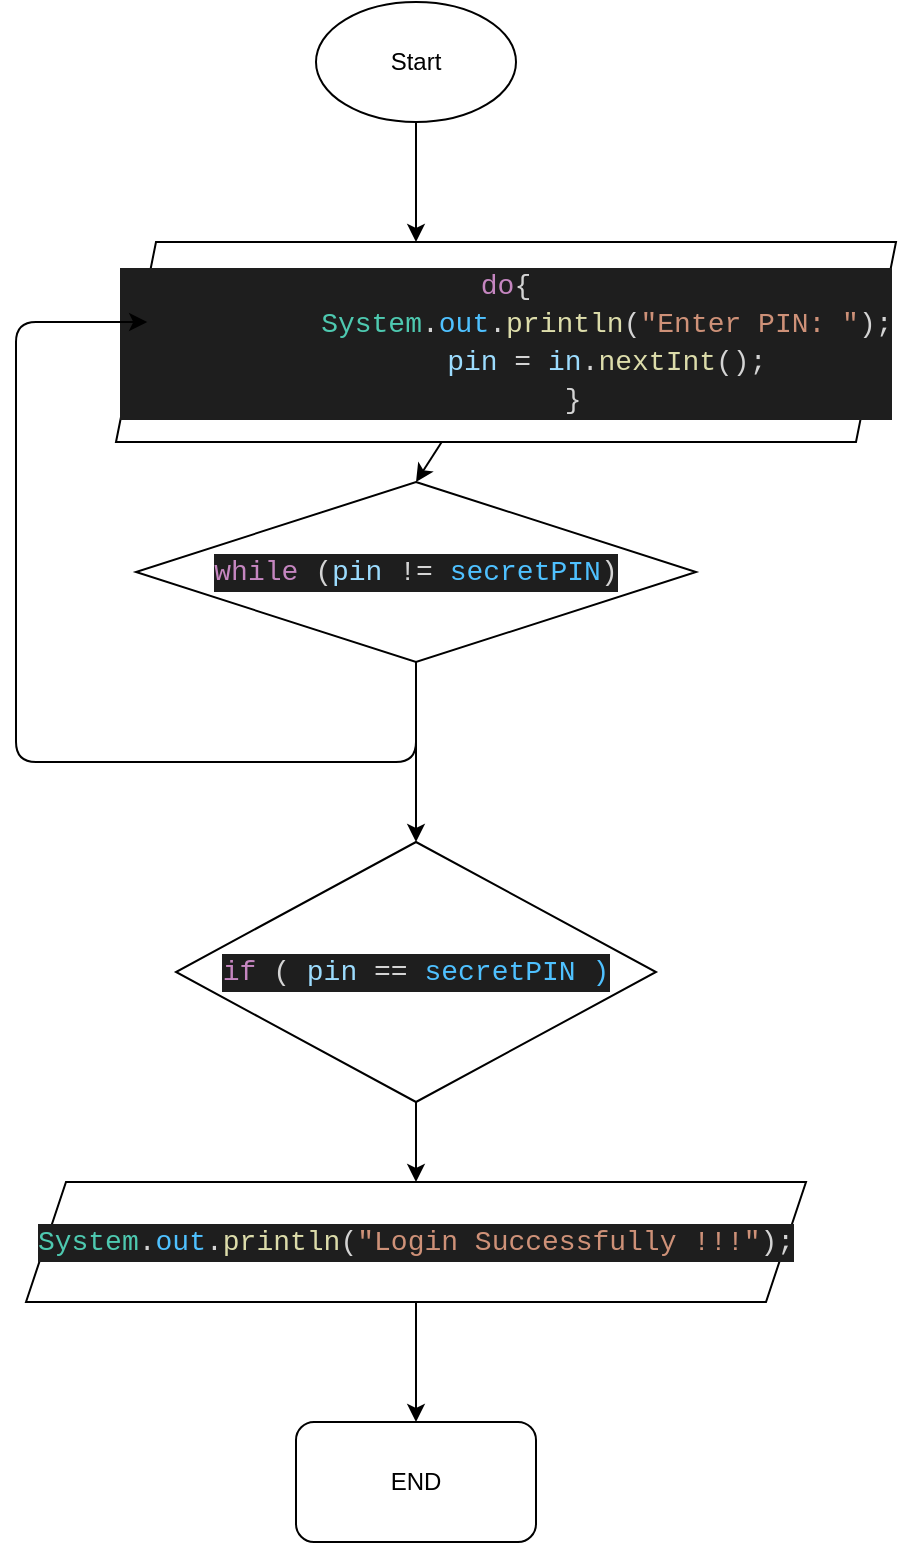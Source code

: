 <mxfile>
    <diagram id="XLLVdWeFOVTLAKwo4jFT" name="Page-1">
        <mxGraphModel dx="1028" dy="576" grid="1" gridSize="10" guides="1" tooltips="1" connect="1" arrows="1" fold="1" page="1" pageScale="1" pageWidth="827" pageHeight="1169" math="0" shadow="0">
            <root>
                <mxCell id="0"/>
                <mxCell id="1" parent="0"/>
                <mxCell id="9" style="edgeStyle=none;html=1;entryX=0.5;entryY=0;entryDx=0;entryDy=0;" parent="1" source="2" target="3" edge="1">
                    <mxGeometry relative="1" as="geometry"/>
                </mxCell>
                <mxCell id="2" value="&lt;div style=&quot;color: rgb(212, 212, 212); background-color: rgb(30, 30, 30); font-family: Consolas, &amp;quot;Courier New&amp;quot;, monospace; font-size: 14px; line-height: 19px;&quot;&gt;&lt;div&gt;&lt;span style=&quot;color: #c586c0;&quot;&gt;do&lt;/span&gt;{&lt;/div&gt;&lt;div&gt;&amp;nbsp; &amp;nbsp; &amp;nbsp; &amp;nbsp; &amp;nbsp; &amp;nbsp; &lt;span style=&quot;color: #4ec9b0;&quot;&gt;System&lt;/span&gt;.&lt;span style=&quot;color: #4fc1ff;&quot;&gt;out&lt;/span&gt;.&lt;span style=&quot;color: #dcdcaa;&quot;&gt;println&lt;/span&gt;(&lt;span style=&quot;color: #ce9178;&quot;&gt;&quot;Enter PIN: &quot;&lt;/span&gt;);&lt;/div&gt;&lt;div&gt;&amp;nbsp; &amp;nbsp; &amp;nbsp; &amp;nbsp; &amp;nbsp; &amp;nbsp; &lt;span style=&quot;color: #9cdcfe;&quot;&gt;pin&lt;/span&gt; = &lt;span style=&quot;color: #9cdcfe;&quot;&gt;in&lt;/span&gt;.&lt;span style=&quot;color: #dcdcaa;&quot;&gt;nextInt&lt;/span&gt;();&lt;/div&gt;&lt;div&gt;&amp;nbsp; &amp;nbsp; &amp;nbsp; &amp;nbsp; } &lt;/div&gt;&lt;/div&gt;" style="shape=parallelogram;perimeter=parallelogramPerimeter;whiteSpace=wrap;html=1;fixedSize=1;" parent="1" vertex="1">
                    <mxGeometry x="130" y="180" width="390" height="100" as="geometry"/>
                </mxCell>
                <mxCell id="8" style="edgeStyle=none;html=1;exitX=0.5;exitY=1;exitDx=0;exitDy=0;" parent="1" source="3" edge="1">
                    <mxGeometry relative="1" as="geometry">
                        <mxPoint x="280" y="330" as="targetPoint"/>
                    </mxGeometry>
                </mxCell>
                <mxCell id="12" style="edgeStyle=none;html=1;exitX=0.5;exitY=1;exitDx=0;exitDy=0;entryX=0.04;entryY=0.4;entryDx=0;entryDy=0;entryPerimeter=0;" parent="1" source="3" target="2" edge="1">
                    <mxGeometry relative="1" as="geometry">
                        <mxPoint x="80" y="220" as="targetPoint"/>
                        <Array as="points">
                            <mxPoint x="280" y="440"/>
                            <mxPoint x="80" y="440"/>
                            <mxPoint x="80" y="220"/>
                        </Array>
                    </mxGeometry>
                </mxCell>
                <mxCell id="23" style="edgeStyle=none;html=1;exitX=0.5;exitY=1;exitDx=0;exitDy=0;entryX=0.5;entryY=0;entryDx=0;entryDy=0;" edge="1" parent="1" source="3" target="14">
                    <mxGeometry relative="1" as="geometry"/>
                </mxCell>
                <mxCell id="3" value="&lt;div style=&quot;color: rgb(212, 212, 212); background-color: rgb(30, 30, 30); font-family: Consolas, &amp;quot;Courier New&amp;quot;, monospace; font-size: 14px; line-height: 19px;&quot;&gt;&lt;span style=&quot;color: #c586c0;&quot;&gt;while&lt;/span&gt; (&lt;span style=&quot;color: #9cdcfe;&quot;&gt;pin&lt;/span&gt; != &lt;span style=&quot;color: #4fc1ff;&quot;&gt;secretPIN&lt;/span&gt;)&lt;/div&gt;" style="rhombus;whiteSpace=wrap;html=1;" parent="1" vertex="1">
                    <mxGeometry x="140" y="300" width="280" height="90" as="geometry"/>
                </mxCell>
                <mxCell id="7" style="edgeStyle=none;html=1;exitX=0.5;exitY=1;exitDx=0;exitDy=0;" parent="1" source="4" edge="1">
                    <mxGeometry relative="1" as="geometry">
                        <mxPoint x="280" y="180" as="targetPoint"/>
                        <Array as="points"/>
                    </mxGeometry>
                </mxCell>
                <mxCell id="4" value="Start" style="ellipse;whiteSpace=wrap;html=1;" parent="1" vertex="1">
                    <mxGeometry x="230" y="60" width="100" height="60" as="geometry"/>
                </mxCell>
                <mxCell id="15" style="edgeStyle=none;html=1;exitX=0.5;exitY=1;exitDx=0;exitDy=0;" parent="1" source="14" target="16" edge="1">
                    <mxGeometry relative="1" as="geometry">
                        <mxPoint x="640" y="400" as="targetPoint"/>
                    </mxGeometry>
                </mxCell>
                <mxCell id="14" value="&lt;br&gt;&lt;div style=&quot;color: rgb(212, 212, 212); background-color: rgb(30, 30, 30); font-family: Consolas, &amp;quot;Courier New&amp;quot;, monospace; font-weight: normal; font-size: 14px; line-height: 19px;&quot;&gt;&lt;div&gt;&lt;span style=&quot;color: #c586c0;&quot;&gt;if&lt;/span&gt;&lt;span style=&quot;color: #d4d4d4;&quot;&gt; ( &lt;/span&gt;&lt;span style=&quot;color: #9cdcfe;&quot;&gt;pin&lt;/span&gt;&lt;span style=&quot;color: #d4d4d4;&quot;&gt; == &lt;/span&gt;&lt;span style=&quot;color: #4fc1ff;&quot;&gt;secretPIN )&lt;/span&gt;&lt;span style=&quot;color: #d4d4d4;&quot;&gt;&lt;/span&gt;&lt;/div&gt;&lt;/div&gt;&lt;br&gt;" style="rhombus;whiteSpace=wrap;html=1;" parent="1" vertex="1">
                    <mxGeometry x="160" y="480" width="240" height="130" as="geometry"/>
                </mxCell>
                <mxCell id="20" style="edgeStyle=none;html=1;exitX=0.5;exitY=1;exitDx=0;exitDy=0;entryX=0.5;entryY=0;entryDx=0;entryDy=0;" parent="1" source="16" target="18" edge="1">
                    <mxGeometry relative="1" as="geometry"/>
                </mxCell>
                <mxCell id="16" value="&lt;div style=&quot;color: rgb(212, 212, 212); background-color: rgb(30, 30, 30); font-family: Consolas, &amp;quot;Courier New&amp;quot;, monospace; font-size: 14px; line-height: 19px;&quot;&gt;&lt;span style=&quot;color: #4ec9b0;&quot;&gt;System&lt;/span&gt;.&lt;span style=&quot;color: #4fc1ff;&quot;&gt;out&lt;/span&gt;.&lt;span style=&quot;color: #dcdcaa;&quot;&gt;println&lt;/span&gt;(&lt;span style=&quot;color: #ce9178;&quot;&gt;&quot;Login Successfully !!!&quot;&lt;/span&gt;);&lt;/div&gt;" style="shape=parallelogram;perimeter=parallelogramPerimeter;whiteSpace=wrap;html=1;fixedSize=1;" parent="1" vertex="1">
                    <mxGeometry x="85" y="650" width="390" height="60" as="geometry"/>
                </mxCell>
                <mxCell id="18" value="END" style="rounded=1;whiteSpace=wrap;html=1;" parent="1" vertex="1">
                    <mxGeometry x="220" y="770" width="120" height="60" as="geometry"/>
                </mxCell>
            </root>
        </mxGraphModel>
    </diagram>
</mxfile>